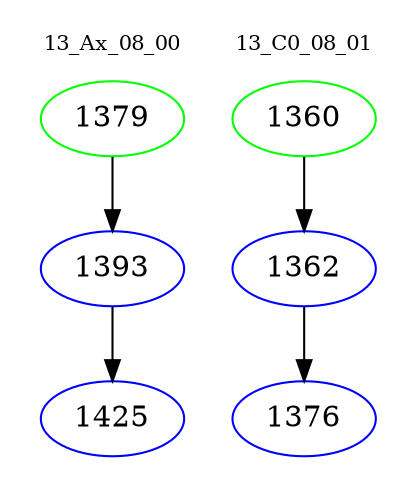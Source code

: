 digraph{
subgraph cluster_0 {
color = white
label = "13_Ax_08_00";
fontsize=10;
T0_1379 [label="1379", color="green"]
T0_1379 -> T0_1393 [color="black"]
T0_1393 [label="1393", color="blue"]
T0_1393 -> T0_1425 [color="black"]
T0_1425 [label="1425", color="blue"]
}
subgraph cluster_1 {
color = white
label = "13_C0_08_01";
fontsize=10;
T1_1360 [label="1360", color="green"]
T1_1360 -> T1_1362 [color="black"]
T1_1362 [label="1362", color="blue"]
T1_1362 -> T1_1376 [color="black"]
T1_1376 [label="1376", color="blue"]
}
}
